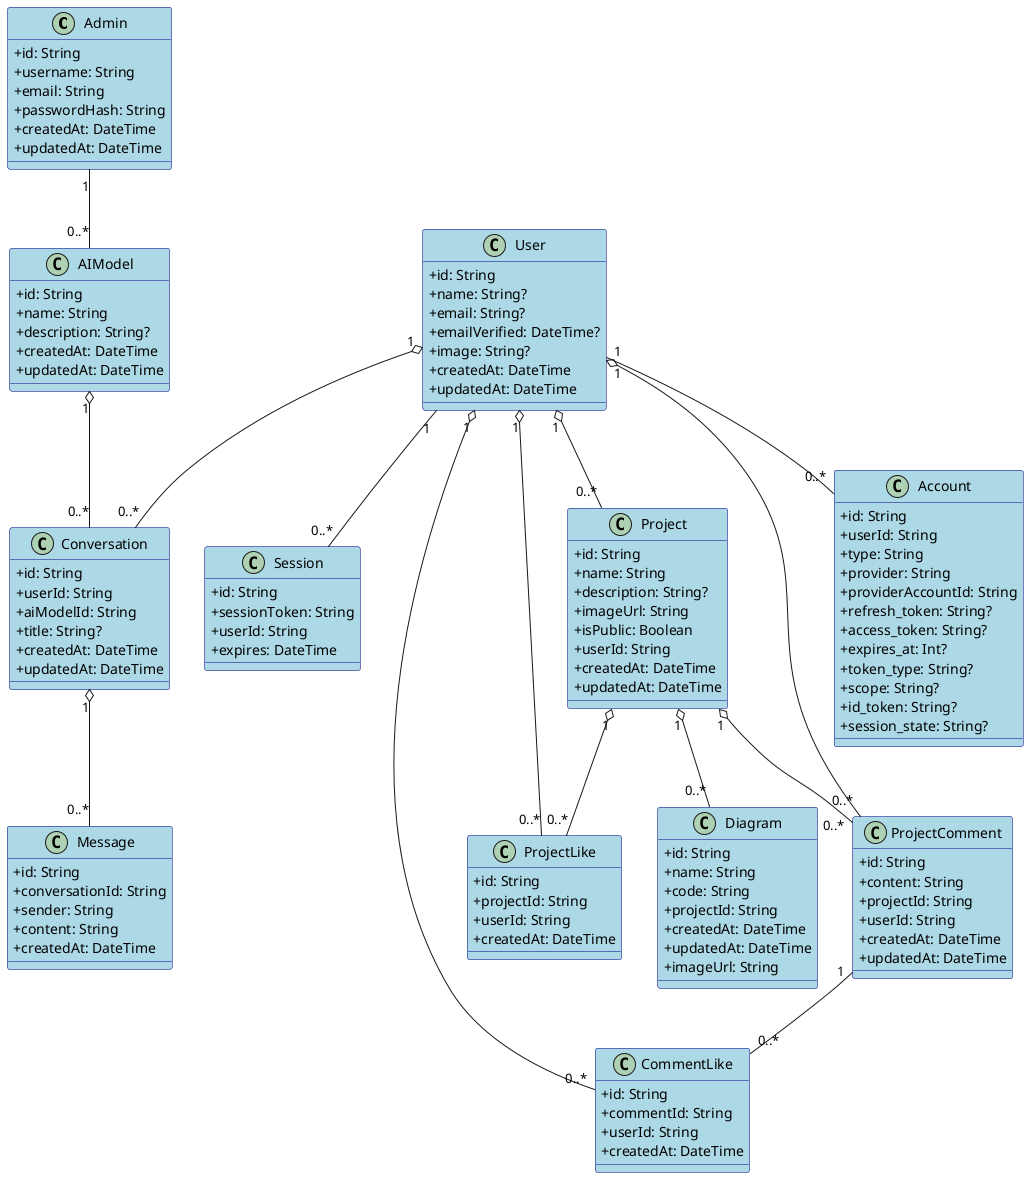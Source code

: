 @startuml
skinparam classAttributeIconSize 0
skinparam classBackgroundColor LightBlue
skinparam classBorderColor Navy
skinparam classFontColor Black
skinparam classFontSize 14

class Admin {
  + id: String
  + username: String
  + email: String
  + passwordHash: String
  + createdAt: DateTime
  + updatedAt: DateTime
}

class AIModel {
  + id: String
  + name: String
  + description: String?
  + createdAt: DateTime
  + updatedAt: DateTime
}

class Conversation {
  + id: String
  + userId: String
  + aiModelId: String
  + title: String?
  + createdAt: DateTime
  + updatedAt: DateTime
}

class Message {
  + id: String
  + conversationId: String
  + sender: String
  + content: String
  + createdAt: DateTime
}

class Account {
  + id: String
  + userId: String
  + type: String
  + provider: String
  + providerAccountId: String
  + refresh_token: String?
  + access_token: String?
  + expires_at: Int?
  + token_type: String?
  + scope: String?
  + id_token: String?
  + session_state: String?
}

class Session {
  + id: String
  + sessionToken: String
  + userId: String
  + expires: DateTime
}

class User {
  + id: String
  + name: String?
  + email: String?
  + emailVerified: DateTime?
  + image: String?
  + createdAt: DateTime
  + updatedAt: DateTime
}

class Project {
  + id: String
  + name: String
  + description: String?
  + imageUrl: String
  + isPublic: Boolean
  + userId: String
  + createdAt: DateTime
  + updatedAt: DateTime
}

class Diagram {
  + id: String
  + name: String
  + code: String
  + projectId: String
  + createdAt: DateTime
  + updatedAt: DateTime
  + imageUrl: String
}

class ProjectComment {
  + id: String
  + content: String
  + projectId: String
  + userId: String
  + createdAt: DateTime
  + updatedAt: DateTime
}

class ProjectLike {
  + id: String
  + projectId: String
  + userId: String
  + createdAt: DateTime
}

class CommentLike {
  + id: String
  + commentId: String
  + userId: String
  + createdAt: DateTime
}

' Relationships
Admin "1" -- "0..*" AIModel
AIModel "1" o-- "0..*" Conversation
Conversation "1" o-- "0..*" Message
User "1" -- "0..*" Account
User "1" -- "0..*" Session
User "1" o-- "0..*" Conversation
User "1" o-- "0..*" Project
User "1" o-- "0..*" ProjectComment
User "1" o-- "0..*" ProjectLike
User "1" o-- "0..*" CommentLike
Project "1" o-- "0..*" Diagram
Project "1" o-- "0..*" ProjectComment
Project "1" o-- "0..*" ProjectLike
ProjectComment "1" -- "0..*" CommentLike
@enduml
